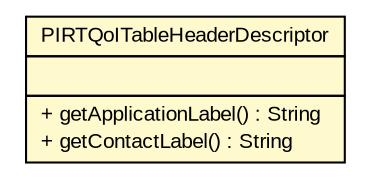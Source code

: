 #!/usr/local/bin/dot
#
# Class diagram 
# Generated by UMLGraph version R5_6-24-gf6e263 (http://www.umlgraph.org/)
#

digraph G {
	edge [fontname="arial",fontsize=10,labelfontname="arial",labelfontsize=10];
	node [fontname="arial",fontsize=10,shape=plaintext];
	nodesep=0.25;
	ranksep=0.5;
	// gov.sandia.cf.parts.ui.pirt.editors.PIRTQoITableHeaderDescriptor
	c340580 [label=<<table title="gov.sandia.cf.parts.ui.pirt.editors.PIRTQoITableHeaderDescriptor" border="0" cellborder="1" cellspacing="0" cellpadding="2" port="p" bgcolor="lemonChiffon" href="./PIRTQoITableHeaderDescriptor.html">
		<tr><td><table border="0" cellspacing="0" cellpadding="1">
<tr><td align="center" balign="center"> PIRTQoITableHeaderDescriptor </td></tr>
		</table></td></tr>
		<tr><td><table border="0" cellspacing="0" cellpadding="1">
<tr><td align="left" balign="left">  </td></tr>
		</table></td></tr>
		<tr><td><table border="0" cellspacing="0" cellpadding="1">
<tr><td align="left" balign="left"> + getApplicationLabel() : String </td></tr>
<tr><td align="left" balign="left"> + getContactLabel() : String </td></tr>
		</table></td></tr>
		</table>>, URL="./PIRTQoITableHeaderDescriptor.html", fontname="arial", fontcolor="black", fontsize=10.0];
}

